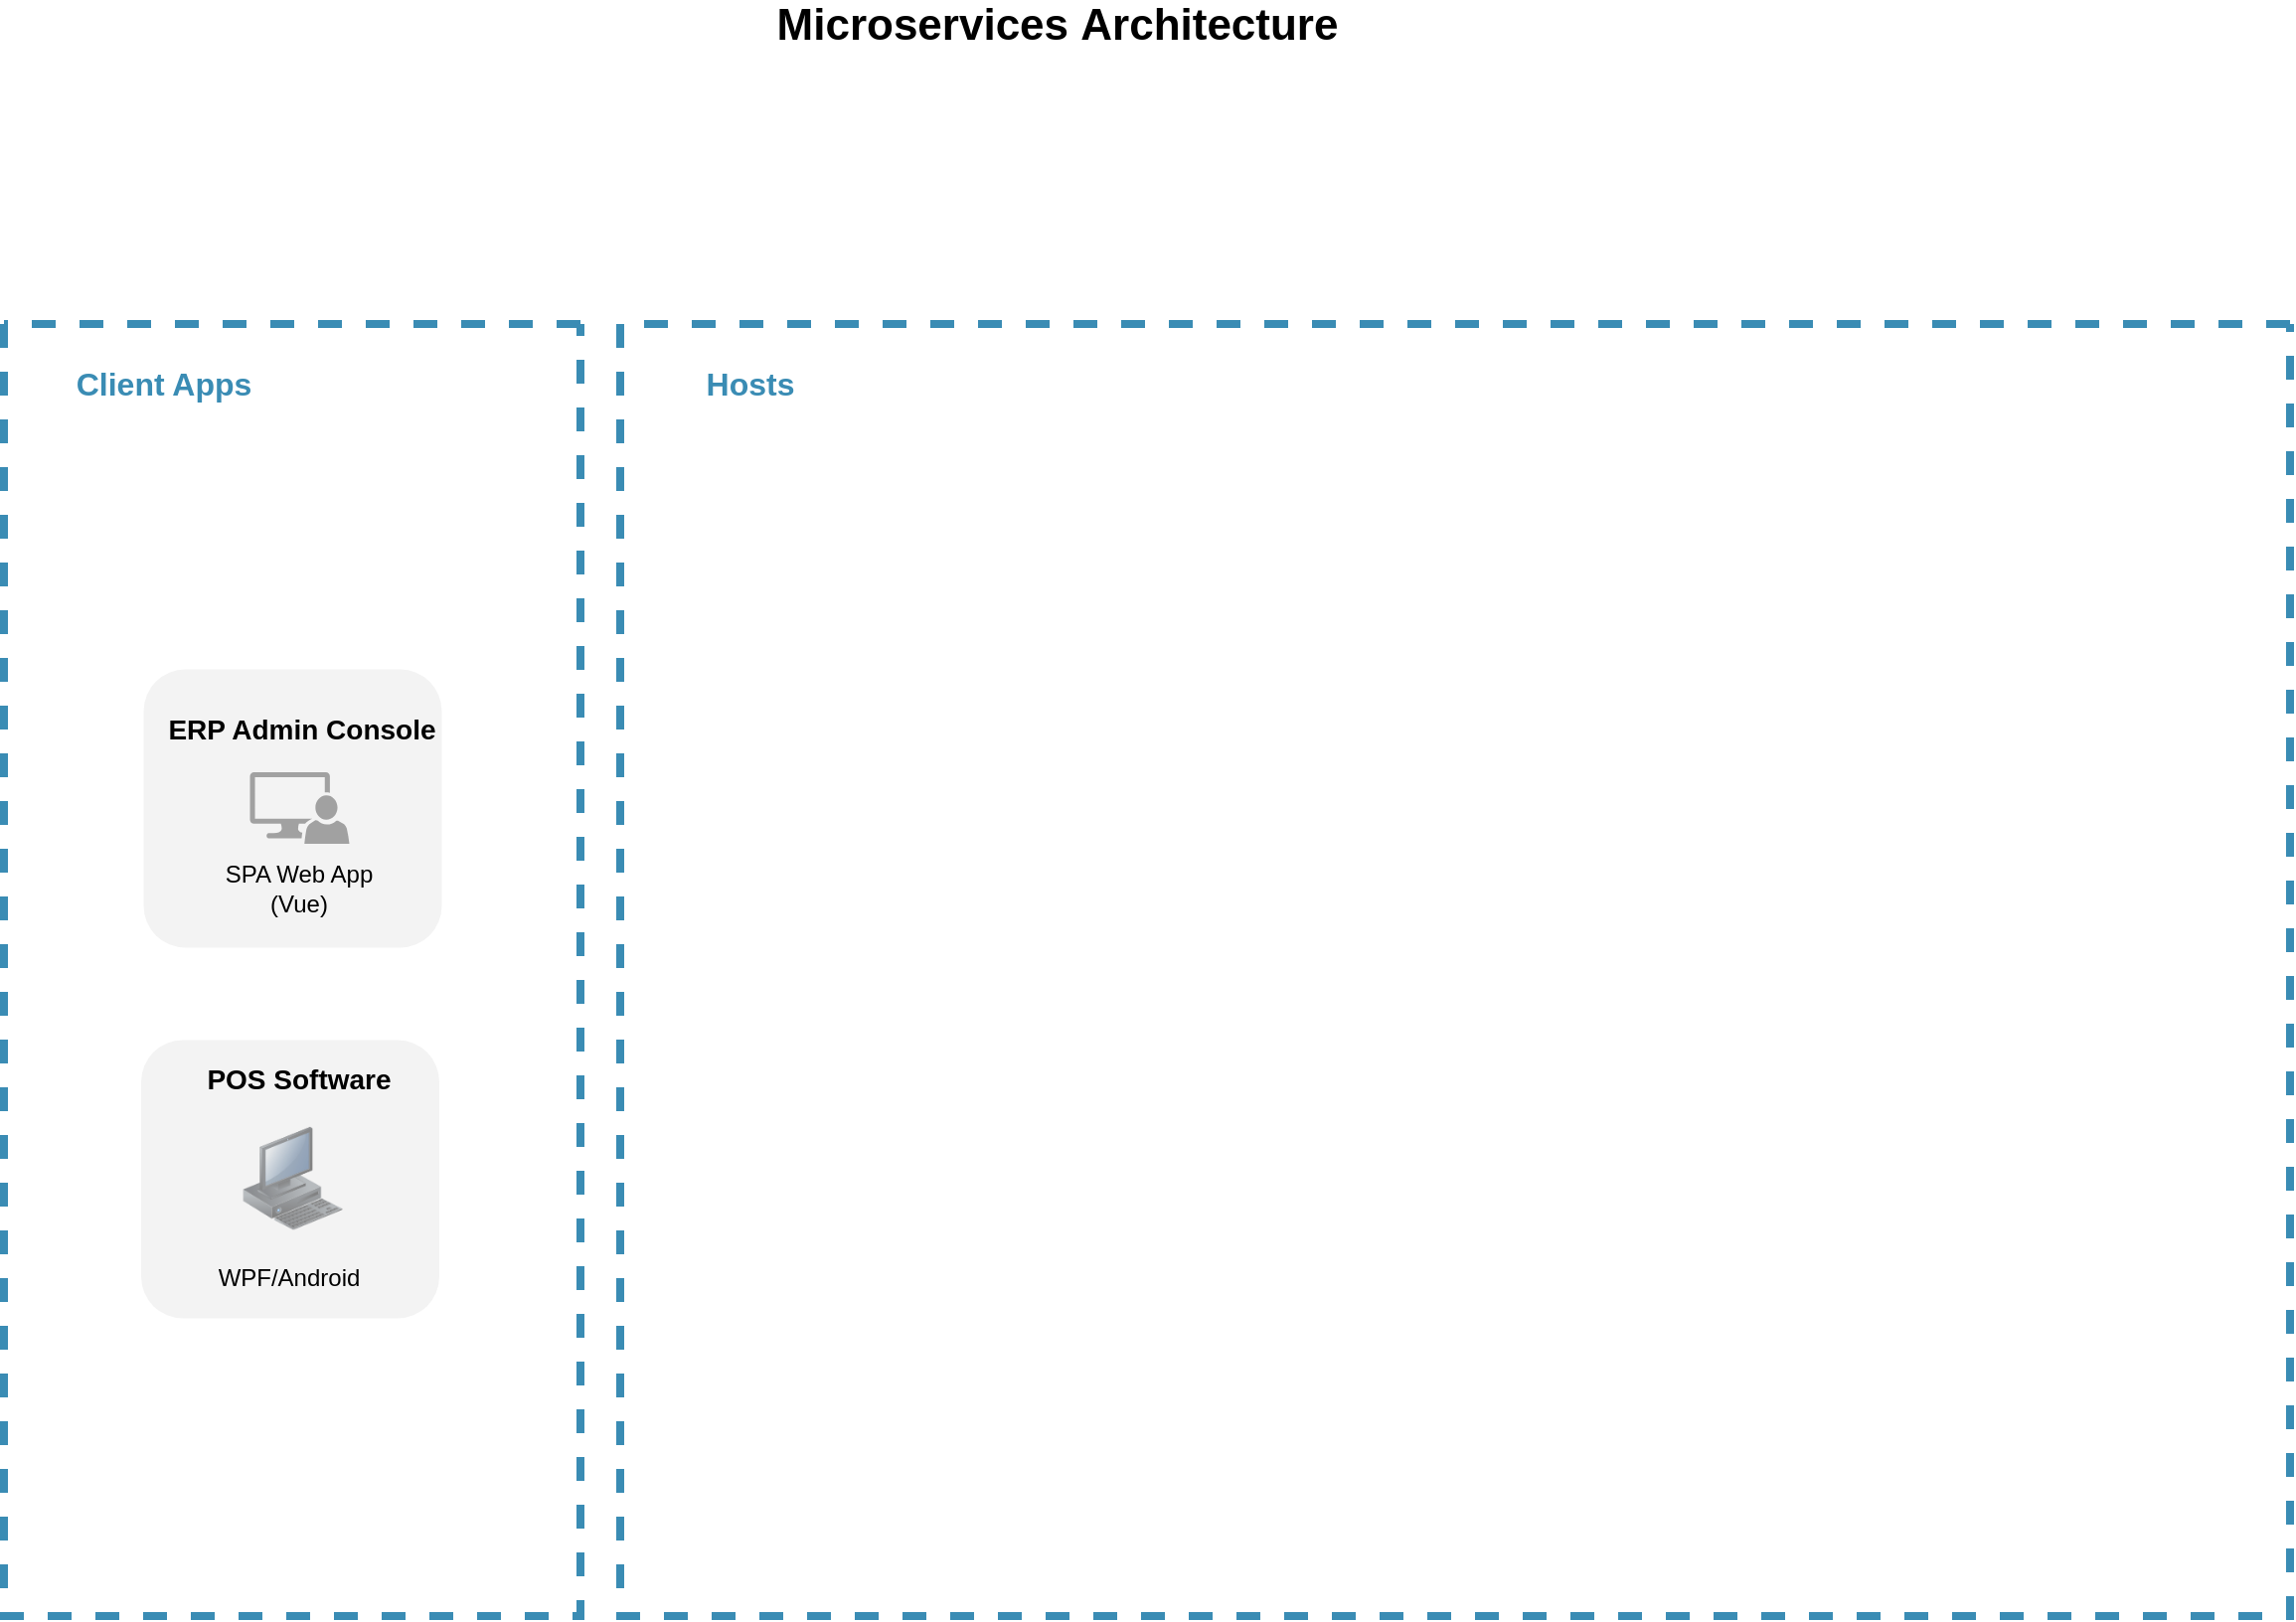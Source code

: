<mxfile version="15.0.3" type="github" pages="2">
  <diagram id="7rpkOHKR9IGKEGmbMCpl" name="云帆架构图">
    <mxGraphModel dx="1422" dy="762" grid="1" gridSize="10" guides="1" tooltips="1" connect="1" arrows="1" fold="1" page="1" pageScale="1" pageWidth="1169" pageHeight="827" math="0" shadow="0">
      <root>
        <mxCell id="0" />
        <mxCell id="1" parent="0" />
        <mxCell id="sUc3wa01CP6ThyDmhEzo-2" value="" style="swimlane;startSize=0;rounded=1;strokeColor=#3A8CB4;strokeWidth=4;fillColor=#000000;dashed=1;" vertex="1" parent="1">
          <mxGeometry x="320" y="170" width="840" height="650" as="geometry">
            <mxRectangle x="270" y="310" width="50" height="40" as="alternateBounds" />
          </mxGeometry>
        </mxCell>
        <mxCell id="sUc3wa01CP6ThyDmhEzo-10" value="Hosts" style="text;html=1;resizable=0;autosize=1;align=center;verticalAlign=middle;points=[];fillColor=none;strokeColor=none;rounded=0;dashed=1;fontColor=#3A8CB4;fontStyle=1;fontSize=16;" vertex="1" parent="sUc3wa01CP6ThyDmhEzo-2">
          <mxGeometry x="35" y="20" width="60" height="20" as="geometry" />
        </mxCell>
        <mxCell id="sUc3wa01CP6ThyDmhEzo-5" value="" style="swimlane;startSize=0;rounded=1;strokeColor=#3A8CB4;strokeWidth=4;fillColor=#000000;dashed=1;fontColor=#3A8CB4;" vertex="1" parent="1">
          <mxGeometry x="10" y="170" width="290" height="650" as="geometry">
            <mxRectangle x="270" y="310" width="50" height="40" as="alternateBounds" />
          </mxGeometry>
        </mxCell>
        <mxCell id="sUc3wa01CP6ThyDmhEzo-9" value="Client Apps" style="text;html=1;resizable=0;autosize=1;align=center;verticalAlign=middle;points=[];fillColor=none;strokeColor=none;rounded=0;dashed=1;fontColor=#3A8CB4;fontStyle=1;fontSize=16;" vertex="1" parent="sUc3wa01CP6ThyDmhEzo-5">
          <mxGeometry x="30" y="20" width="100" height="20" as="geometry" />
        </mxCell>
        <mxCell id="sUc3wa01CP6ThyDmhEzo-23" value="" style="group" vertex="1" connectable="0" parent="sUc3wa01CP6ThyDmhEzo-5">
          <mxGeometry x="68.75" y="360" width="152.5" height="140" as="geometry" />
        </mxCell>
        <mxCell id="sUc3wa01CP6ThyDmhEzo-21" value="" style="rounded=1;whiteSpace=wrap;html=1;shadow=0;glass=0;dashed=1;sketch=0;fontSize=14;fontColor=#000000;strokeWidth=0;gradientColor=none;opacity=70;fillColor=#EEEEEE;strokeColor=none;" vertex="1" parent="sUc3wa01CP6ThyDmhEzo-23">
          <mxGeometry width="150" height="140" as="geometry" />
        </mxCell>
        <mxCell id="sUc3wa01CP6ThyDmhEzo-15" value="" style="image;html=1;image=img/lib/clip_art/computers/Workstation_128x128.png;rounded=1;dashed=1;fontSize=22;fontColor=#000000;strokeColor=#000000;strokeWidth=2;fillColor=#ffffff;opacity=50;" vertex="1" parent="sUc3wa01CP6ThyDmhEzo-23">
          <mxGeometry x="51.5" y="30" width="50" height="80" as="geometry" />
        </mxCell>
        <mxCell id="sUc3wa01CP6ThyDmhEzo-19" value="POS Software" style="text;html=1;strokeColor=none;fillColor=none;align=center;verticalAlign=middle;whiteSpace=wrap;rounded=0;shadow=0;glass=0;dashed=1;sketch=0;fontSize=14;fontColor=#000000;opacity=70;fontStyle=1" vertex="1" parent="sUc3wa01CP6ThyDmhEzo-23">
          <mxGeometry x="7.5" y="10" width="145" height="20" as="geometry" />
        </mxCell>
        <mxCell id="sUc3wa01CP6ThyDmhEzo-20" value="WPF/Android" style="text;html=1;strokeColor=none;fillColor=none;align=center;verticalAlign=middle;whiteSpace=wrap;rounded=0;shadow=0;glass=0;dashed=1;sketch=0;fontSize=12;fontColor=#000000;opacity=70;fontStyle=0" vertex="1" parent="sUc3wa01CP6ThyDmhEzo-23">
          <mxGeometry x="2.5" y="110" width="145" height="20" as="geometry" />
        </mxCell>
        <mxCell id="sUc3wa01CP6ThyDmhEzo-25" value="" style="group" vertex="1" connectable="0" parent="sUc3wa01CP6ThyDmhEzo-5">
          <mxGeometry x="40" y="173.5" width="220" height="140" as="geometry" />
        </mxCell>
        <mxCell id="sUc3wa01CP6ThyDmhEzo-17" value="" style="rounded=1;whiteSpace=wrap;html=1;shadow=0;glass=0;dashed=1;sketch=0;fontSize=14;fontColor=#000000;strokeWidth=0;gradientColor=none;opacity=70;strokeColor=none;fillColor=#EEE;" vertex="1" parent="sUc3wa01CP6ThyDmhEzo-25">
          <mxGeometry x="30" width="150" height="140" as="geometry" />
        </mxCell>
        <mxCell id="sUc3wa01CP6ThyDmhEzo-14" value="" style="pointerEvents=1;shadow=0;dashed=0;html=1;strokeColor=none;labelPosition=center;verticalLabelPosition=bottom;verticalAlign=top;align=center;fillColor=#515151;shape=mxgraph.mscae.system_center.admin_console;rounded=1;fontSize=22;fontColor=#000000;opacity=50;" vertex="1" parent="sUc3wa01CP6ThyDmhEzo-25">
          <mxGeometry x="83.75" y="52" width="50" height="36" as="geometry" />
        </mxCell>
        <mxCell id="sUc3wa01CP6ThyDmhEzo-16" value="SPA Web App&lt;br style=&quot;font-size: 12px;&quot;&gt;(Vue)" style="text;html=1;strokeColor=none;fillColor=none;align=center;verticalAlign=middle;whiteSpace=wrap;rounded=0;shadow=0;glass=0;dashed=1;sketch=0;fontSize=12;fontColor=#000000;opacity=70;fontStyle=0" vertex="1" parent="sUc3wa01CP6ThyDmhEzo-25">
          <mxGeometry x="36.25" y="100" width="145" height="20" as="geometry" />
        </mxCell>
        <mxCell id="sUc3wa01CP6ThyDmhEzo-18" value="ERP Admin Console" style="text;html=1;strokeColor=none;fillColor=none;align=center;verticalAlign=middle;whiteSpace=wrap;rounded=0;shadow=0;glass=0;dashed=1;sketch=0;fontSize=14;fontColor=#000000;opacity=70;fontStyle=1" vertex="1" parent="sUc3wa01CP6ThyDmhEzo-25">
          <mxGeometry y="20" width="220" height="20" as="geometry" />
        </mxCell>
        <mxCell id="sUc3wa01CP6ThyDmhEzo-11" value="Microservices&amp;nbsp;Architecture" style="text;html=1;strokeColor=none;fillColor=none;align=center;verticalAlign=middle;whiteSpace=wrap;rounded=0;dashed=1;fontSize=22;fontStyle=1" vertex="1" parent="1">
          <mxGeometry x="520" y="10" width="40" height="20" as="geometry" />
        </mxCell>
      </root>
    </mxGraphModel>
  </diagram>
  <diagram id="F7ThUYLlUmhFBNU3NRie" name="Page-2">
    <mxGraphModel dx="1422" dy="762" grid="1" gridSize="10" guides="1" tooltips="1" connect="1" arrows="1" fold="1" page="1" pageScale="1" pageWidth="827" pageHeight="1169" math="0" shadow="0">
      <root>
        <mxCell id="JOBpMZwbrayaIQ_Jk0mw-0" />
        <mxCell id="JOBpMZwbrayaIQ_Jk0mw-1" parent="JOBpMZwbrayaIQ_Jk0mw-0" />
      </root>
    </mxGraphModel>
  </diagram>
</mxfile>
